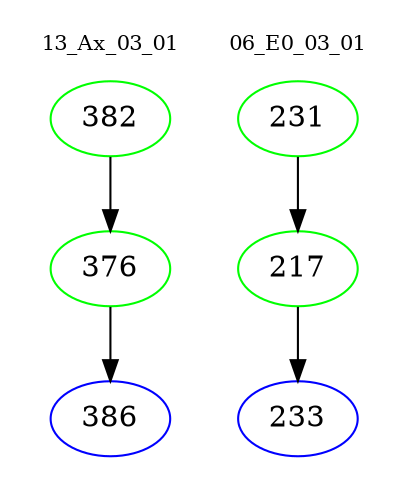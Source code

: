 digraph{
subgraph cluster_0 {
color = white
label = "13_Ax_03_01";
fontsize=10;
T0_382 [label="382", color="green"]
T0_382 -> T0_376 [color="black"]
T0_376 [label="376", color="green"]
T0_376 -> T0_386 [color="black"]
T0_386 [label="386", color="blue"]
}
subgraph cluster_1 {
color = white
label = "06_E0_03_01";
fontsize=10;
T1_231 [label="231", color="green"]
T1_231 -> T1_217 [color="black"]
T1_217 [label="217", color="green"]
T1_217 -> T1_233 [color="black"]
T1_233 [label="233", color="blue"]
}
}

